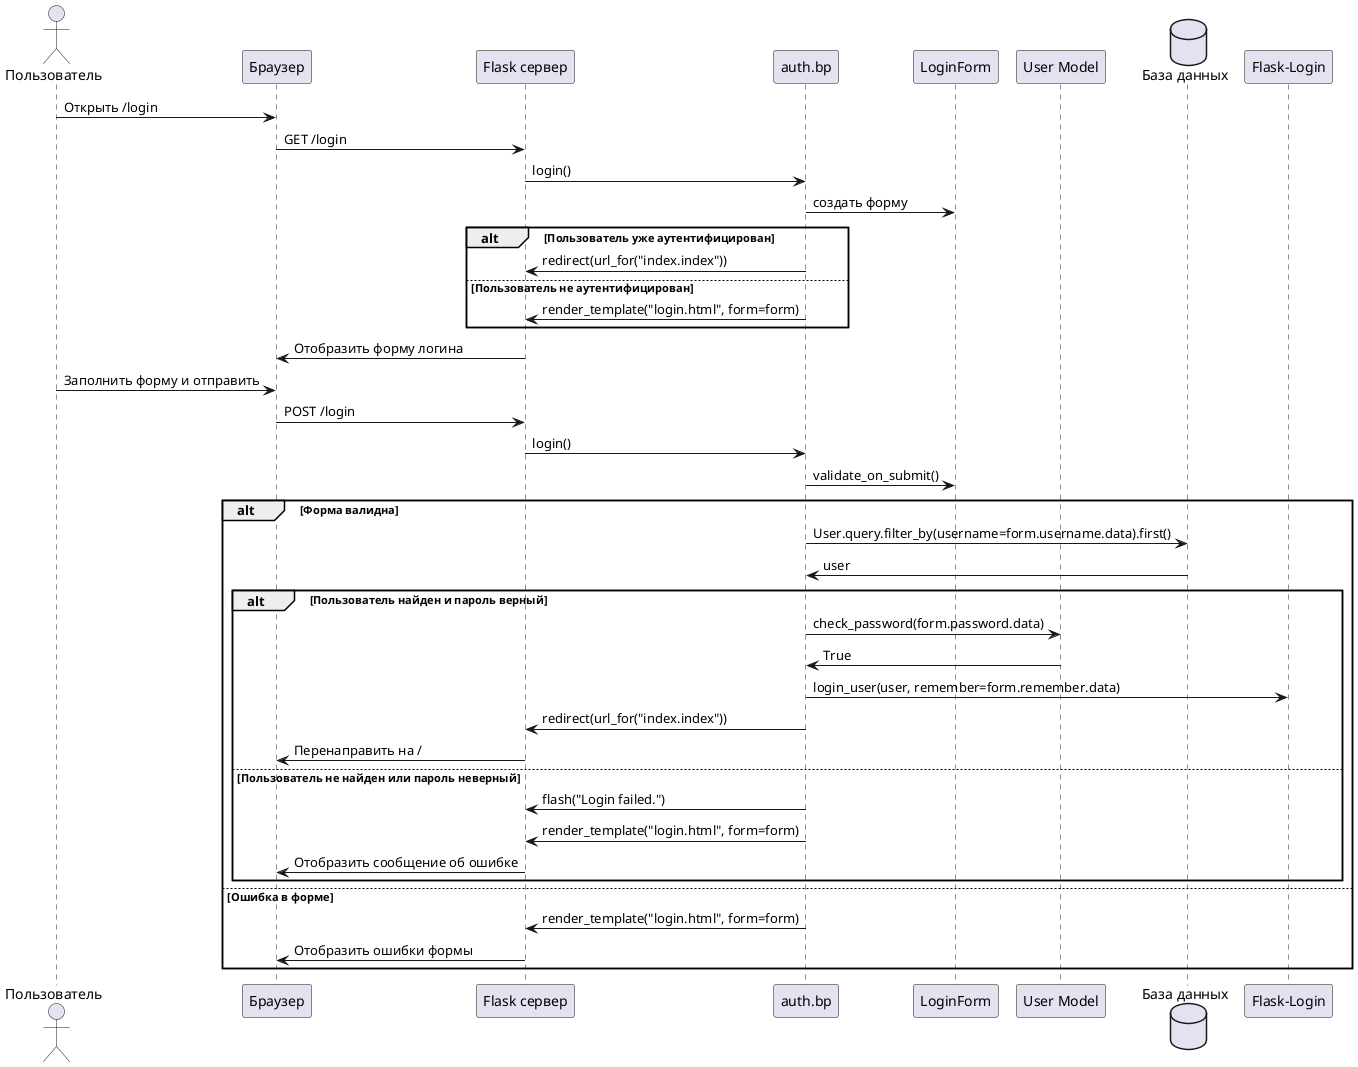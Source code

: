 @startuml Login Sequence

actor Пользователь as User
participant "Браузер" as Browser
participant "Flask сервер" as Server
participant "auth.bp" as Auth
participant "LoginForm" as Form
participant "User Model" as UserModel
database "База данных" as DB
participant "Flask-Login" as FlaskLogin

User -> Browser: Открыть /login
Browser -> Server: GET /login
Server -> Auth: login()
Auth -> Form: создать форму
alt Пользователь уже аутентифицирован
    Auth -> Server: redirect(url_for("index.index"))
else Пользователь не аутентифицирован
    Auth -> Server: render_template("login.html", form=form)
end
Server -> Browser: Отобразить форму логина

User -> Browser: Заполнить форму и отправить
Browser -> Server: POST /login
Server -> Auth: login()
Auth -> Form: validate_on_submit()

alt Форма валидна
    Auth -> DB: User.query.filter_by(username=form.username.data).first()
    DB -> Auth: user
    
    alt Пользователь найден и пароль верный
        Auth -> UserModel: check_password(form.password.data)
        UserModel -> Auth: True
        Auth -> FlaskLogin: login_user(user, remember=form.remember.data)
        Auth -> Server: redirect(url_for("index.index"))
        Server -> Browser: Перенаправить на /
    else Пользователь не найден или пароль неверный
        Auth -> Server: flash("Login failed.")
        Auth -> Server: render_template("login.html", form=form)
        Server -> Browser: Отобразить сообщение об ошибке
    end
else Ошибка в форме
    Auth -> Server: render_template("login.html", form=form)
    Server -> Browser: Отобразить ошибки формы
end

@enduml